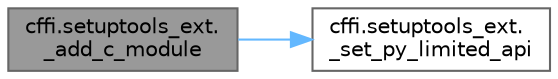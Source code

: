 digraph "cffi.setuptools_ext._add_c_module"
{
 // LATEX_PDF_SIZE
  bgcolor="transparent";
  edge [fontname=Helvetica,fontsize=10,labelfontname=Helvetica,labelfontsize=10];
  node [fontname=Helvetica,fontsize=10,shape=box,height=0.2,width=0.4];
  rankdir="LR";
  Node1 [id="Node000001",label="cffi.setuptools_ext.\l_add_c_module",height=0.2,width=0.4,color="gray40", fillcolor="grey60", style="filled", fontcolor="black",tooltip=" "];
  Node1 -> Node2 [id="edge1_Node000001_Node000002",color="steelblue1",style="solid",tooltip=" "];
  Node2 [id="Node000002",label="cffi.setuptools_ext.\l_set_py_limited_api",height=0.2,width=0.4,color="grey40", fillcolor="white", style="filled",URL="$namespacecffi_1_1setuptools__ext.html#a024627f254916acaeb230889cf761af8",tooltip=" "];
}
